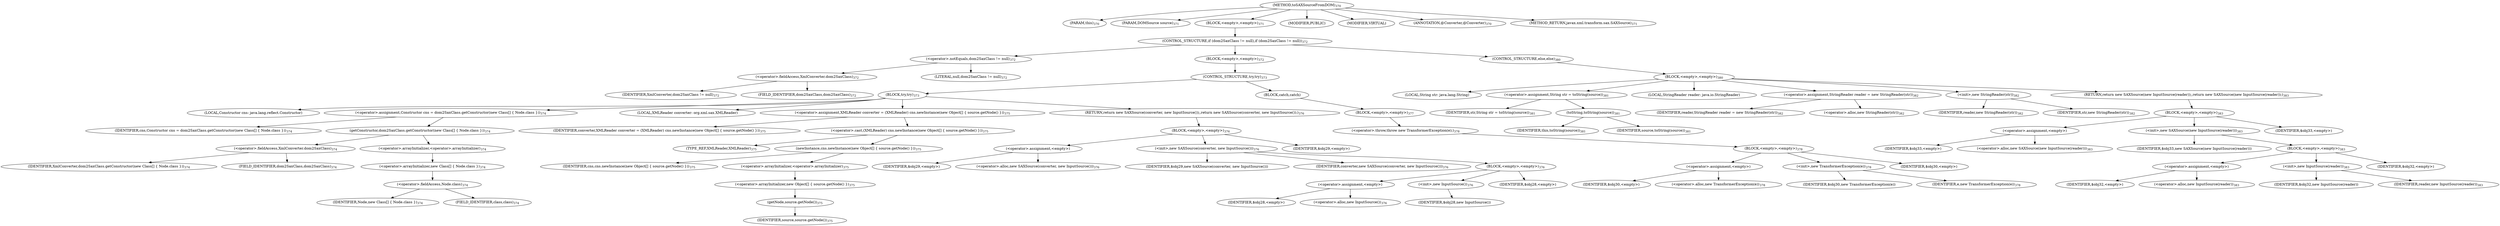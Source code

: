 digraph "toSAXSourceFromDOM" {  
"947" [label = <(METHOD,toSAXSourceFromDOM)<SUB>370</SUB>> ]
"53" [label = <(PARAM,this)<SUB>370</SUB>> ]
"948" [label = <(PARAM,DOMSource source)<SUB>371</SUB>> ]
"949" [label = <(BLOCK,&lt;empty&gt;,&lt;empty&gt;)<SUB>371</SUB>> ]
"950" [label = <(CONTROL_STRUCTURE,if (dom2SaxClass != null),if (dom2SaxClass != null))<SUB>372</SUB>> ]
"951" [label = <(&lt;operator&gt;.notEquals,dom2SaxClass != null)<SUB>372</SUB>> ]
"952" [label = <(&lt;operator&gt;.fieldAccess,XmlConverter.dom2SaxClass)<SUB>372</SUB>> ]
"953" [label = <(IDENTIFIER,XmlConverter,dom2SaxClass != null)<SUB>372</SUB>> ]
"954" [label = <(FIELD_IDENTIFIER,dom2SaxClass,dom2SaxClass)<SUB>372</SUB>> ]
"955" [label = <(LITERAL,null,dom2SaxClass != null)<SUB>372</SUB>> ]
"956" [label = <(BLOCK,&lt;empty&gt;,&lt;empty&gt;)<SUB>372</SUB>> ]
"957" [label = <(CONTROL_STRUCTURE,try,try)<SUB>373</SUB>> ]
"958" [label = <(BLOCK,try,try)<SUB>373</SUB>> ]
"959" [label = <(LOCAL,Constructor cns: java.lang.reflect.Constructor)> ]
"960" [label = <(&lt;operator&gt;.assignment,Constructor cns = dom2SaxClass.getConstructor(new Class[] { Node.class }))<SUB>374</SUB>> ]
"961" [label = <(IDENTIFIER,cns,Constructor cns = dom2SaxClass.getConstructor(new Class[] { Node.class }))<SUB>374</SUB>> ]
"962" [label = <(getConstructor,dom2SaxClass.getConstructor(new Class[] { Node.class }))<SUB>374</SUB>> ]
"963" [label = <(&lt;operator&gt;.fieldAccess,XmlConverter.dom2SaxClass)<SUB>374</SUB>> ]
"964" [label = <(IDENTIFIER,XmlConverter,dom2SaxClass.getConstructor(new Class[] { Node.class }))<SUB>374</SUB>> ]
"965" [label = <(FIELD_IDENTIFIER,dom2SaxClass,dom2SaxClass)<SUB>374</SUB>> ]
"966" [label = <(&lt;operator&gt;.arrayInitializer,&lt;operator&gt;.arrayInitializer)<SUB>374</SUB>> ]
"967" [label = <(&lt;operator&gt;.arrayInitializer,new Class[] { Node.class })<SUB>374</SUB>> ]
"968" [label = <(&lt;operator&gt;.fieldAccess,Node.class)<SUB>374</SUB>> ]
"969" [label = <(IDENTIFIER,Node,new Class[] { Node.class })<SUB>374</SUB>> ]
"970" [label = <(FIELD_IDENTIFIER,class,class)<SUB>374</SUB>> ]
"971" [label = <(LOCAL,XMLReader converter: org.xml.sax.XMLReader)> ]
"972" [label = <(&lt;operator&gt;.assignment,XMLReader converter = (XMLReader) cns.newInstance(new Object[] { source.getNode() }))<SUB>375</SUB>> ]
"973" [label = <(IDENTIFIER,converter,XMLReader converter = (XMLReader) cns.newInstance(new Object[] { source.getNode() }))<SUB>375</SUB>> ]
"974" [label = <(&lt;operator&gt;.cast,(XMLReader) cns.newInstance(new Object[] { source.getNode() }))<SUB>375</SUB>> ]
"975" [label = <(TYPE_REF,XMLReader,XMLReader)<SUB>375</SUB>> ]
"976" [label = <(newInstance,cns.newInstance(new Object[] { source.getNode() }))<SUB>375</SUB>> ]
"977" [label = <(IDENTIFIER,cns,cns.newInstance(new Object[] { source.getNode() }))<SUB>375</SUB>> ]
"978" [label = <(&lt;operator&gt;.arrayInitializer,&lt;operator&gt;.arrayInitializer)<SUB>375</SUB>> ]
"979" [label = <(&lt;operator&gt;.arrayInitializer,new Object[] { source.getNode() })<SUB>375</SUB>> ]
"980" [label = <(getNode,source.getNode())<SUB>375</SUB>> ]
"981" [label = <(IDENTIFIER,source,source.getNode())<SUB>375</SUB>> ]
"982" [label = <(RETURN,return new SAXSource(converter, new InputSource());,return new SAXSource(converter, new InputSource());)<SUB>376</SUB>> ]
"983" [label = <(BLOCK,&lt;empty&gt;,&lt;empty&gt;)<SUB>376</SUB>> ]
"984" [label = <(&lt;operator&gt;.assignment,&lt;empty&gt;)> ]
"985" [label = <(IDENTIFIER,$obj29,&lt;empty&gt;)> ]
"986" [label = <(&lt;operator&gt;.alloc,new SAXSource(converter, new InputSource()))<SUB>376</SUB>> ]
"987" [label = <(&lt;init&gt;,new SAXSource(converter, new InputSource()))<SUB>376</SUB>> ]
"988" [label = <(IDENTIFIER,$obj29,new SAXSource(converter, new InputSource()))> ]
"989" [label = <(IDENTIFIER,converter,new SAXSource(converter, new InputSource()))<SUB>376</SUB>> ]
"990" [label = <(BLOCK,&lt;empty&gt;,&lt;empty&gt;)<SUB>376</SUB>> ]
"991" [label = <(&lt;operator&gt;.assignment,&lt;empty&gt;)> ]
"992" [label = <(IDENTIFIER,$obj28,&lt;empty&gt;)> ]
"993" [label = <(&lt;operator&gt;.alloc,new InputSource())<SUB>376</SUB>> ]
"994" [label = <(&lt;init&gt;,new InputSource())<SUB>376</SUB>> ]
"995" [label = <(IDENTIFIER,$obj28,new InputSource())> ]
"996" [label = <(IDENTIFIER,$obj28,&lt;empty&gt;)> ]
"997" [label = <(IDENTIFIER,$obj29,&lt;empty&gt;)> ]
"998" [label = <(BLOCK,catch,catch)> ]
"999" [label = <(BLOCK,&lt;empty&gt;,&lt;empty&gt;)<SUB>377</SUB>> ]
"1000" [label = <(&lt;operator&gt;.throw,throw new TransformerException(e);)<SUB>378</SUB>> ]
"1001" [label = <(BLOCK,&lt;empty&gt;,&lt;empty&gt;)<SUB>378</SUB>> ]
"1002" [label = <(&lt;operator&gt;.assignment,&lt;empty&gt;)> ]
"1003" [label = <(IDENTIFIER,$obj30,&lt;empty&gt;)> ]
"1004" [label = <(&lt;operator&gt;.alloc,new TransformerException(e))<SUB>378</SUB>> ]
"1005" [label = <(&lt;init&gt;,new TransformerException(e))<SUB>378</SUB>> ]
"1006" [label = <(IDENTIFIER,$obj30,new TransformerException(e))> ]
"1007" [label = <(IDENTIFIER,e,new TransformerException(e))<SUB>378</SUB>> ]
"1008" [label = <(IDENTIFIER,$obj30,&lt;empty&gt;)> ]
"1009" [label = <(CONTROL_STRUCTURE,else,else)<SUB>380</SUB>> ]
"1010" [label = <(BLOCK,&lt;empty&gt;,&lt;empty&gt;)<SUB>380</SUB>> ]
"1011" [label = <(LOCAL,String str: java.lang.String)> ]
"1012" [label = <(&lt;operator&gt;.assignment,String str = toString(source))<SUB>381</SUB>> ]
"1013" [label = <(IDENTIFIER,str,String str = toString(source))<SUB>381</SUB>> ]
"1014" [label = <(toString,toString(source))<SUB>381</SUB>> ]
"52" [label = <(IDENTIFIER,this,toString(source))<SUB>381</SUB>> ]
"1015" [label = <(IDENTIFIER,source,toString(source))<SUB>381</SUB>> ]
"55" [label = <(LOCAL,StringReader reader: java.io.StringReader)> ]
"1016" [label = <(&lt;operator&gt;.assignment,StringReader reader = new StringReader(str))<SUB>382</SUB>> ]
"1017" [label = <(IDENTIFIER,reader,StringReader reader = new StringReader(str))<SUB>382</SUB>> ]
"1018" [label = <(&lt;operator&gt;.alloc,new StringReader(str))<SUB>382</SUB>> ]
"1019" [label = <(&lt;init&gt;,new StringReader(str))<SUB>382</SUB>> ]
"54" [label = <(IDENTIFIER,reader,new StringReader(str))<SUB>382</SUB>> ]
"1020" [label = <(IDENTIFIER,str,new StringReader(str))<SUB>382</SUB>> ]
"1021" [label = <(RETURN,return new SAXSource(new InputSource(reader));,return new SAXSource(new InputSource(reader));)<SUB>383</SUB>> ]
"1022" [label = <(BLOCK,&lt;empty&gt;,&lt;empty&gt;)<SUB>383</SUB>> ]
"1023" [label = <(&lt;operator&gt;.assignment,&lt;empty&gt;)> ]
"1024" [label = <(IDENTIFIER,$obj33,&lt;empty&gt;)> ]
"1025" [label = <(&lt;operator&gt;.alloc,new SAXSource(new InputSource(reader)))<SUB>383</SUB>> ]
"1026" [label = <(&lt;init&gt;,new SAXSource(new InputSource(reader)))<SUB>383</SUB>> ]
"1027" [label = <(IDENTIFIER,$obj33,new SAXSource(new InputSource(reader)))> ]
"1028" [label = <(BLOCK,&lt;empty&gt;,&lt;empty&gt;)<SUB>383</SUB>> ]
"1029" [label = <(&lt;operator&gt;.assignment,&lt;empty&gt;)> ]
"1030" [label = <(IDENTIFIER,$obj32,&lt;empty&gt;)> ]
"1031" [label = <(&lt;operator&gt;.alloc,new InputSource(reader))<SUB>383</SUB>> ]
"1032" [label = <(&lt;init&gt;,new InputSource(reader))<SUB>383</SUB>> ]
"1033" [label = <(IDENTIFIER,$obj32,new InputSource(reader))> ]
"1034" [label = <(IDENTIFIER,reader,new InputSource(reader))<SUB>383</SUB>> ]
"1035" [label = <(IDENTIFIER,$obj32,&lt;empty&gt;)> ]
"1036" [label = <(IDENTIFIER,$obj33,&lt;empty&gt;)> ]
"1037" [label = <(MODIFIER,PUBLIC)> ]
"1038" [label = <(MODIFIER,VIRTUAL)> ]
"1039" [label = <(ANNOTATION,@Converter,@Converter)<SUB>370</SUB>> ]
"1040" [label = <(METHOD_RETURN,javax.xml.transform.sax.SAXSource)<SUB>371</SUB>> ]
  "947" -> "53" 
  "947" -> "948" 
  "947" -> "949" 
  "947" -> "1037" 
  "947" -> "1038" 
  "947" -> "1039" 
  "947" -> "1040" 
  "949" -> "950" 
  "950" -> "951" 
  "950" -> "956" 
  "950" -> "1009" 
  "951" -> "952" 
  "951" -> "955" 
  "952" -> "953" 
  "952" -> "954" 
  "956" -> "957" 
  "957" -> "958" 
  "957" -> "998" 
  "958" -> "959" 
  "958" -> "960" 
  "958" -> "971" 
  "958" -> "972" 
  "958" -> "982" 
  "960" -> "961" 
  "960" -> "962" 
  "962" -> "963" 
  "962" -> "966" 
  "963" -> "964" 
  "963" -> "965" 
  "966" -> "967" 
  "967" -> "968" 
  "968" -> "969" 
  "968" -> "970" 
  "972" -> "973" 
  "972" -> "974" 
  "974" -> "975" 
  "974" -> "976" 
  "976" -> "977" 
  "976" -> "978" 
  "978" -> "979" 
  "979" -> "980" 
  "980" -> "981" 
  "982" -> "983" 
  "983" -> "984" 
  "983" -> "987" 
  "983" -> "997" 
  "984" -> "985" 
  "984" -> "986" 
  "987" -> "988" 
  "987" -> "989" 
  "987" -> "990" 
  "990" -> "991" 
  "990" -> "994" 
  "990" -> "996" 
  "991" -> "992" 
  "991" -> "993" 
  "994" -> "995" 
  "998" -> "999" 
  "999" -> "1000" 
  "1000" -> "1001" 
  "1001" -> "1002" 
  "1001" -> "1005" 
  "1001" -> "1008" 
  "1002" -> "1003" 
  "1002" -> "1004" 
  "1005" -> "1006" 
  "1005" -> "1007" 
  "1009" -> "1010" 
  "1010" -> "1011" 
  "1010" -> "1012" 
  "1010" -> "55" 
  "1010" -> "1016" 
  "1010" -> "1019" 
  "1010" -> "1021" 
  "1012" -> "1013" 
  "1012" -> "1014" 
  "1014" -> "52" 
  "1014" -> "1015" 
  "1016" -> "1017" 
  "1016" -> "1018" 
  "1019" -> "54" 
  "1019" -> "1020" 
  "1021" -> "1022" 
  "1022" -> "1023" 
  "1022" -> "1026" 
  "1022" -> "1036" 
  "1023" -> "1024" 
  "1023" -> "1025" 
  "1026" -> "1027" 
  "1026" -> "1028" 
  "1028" -> "1029" 
  "1028" -> "1032" 
  "1028" -> "1035" 
  "1029" -> "1030" 
  "1029" -> "1031" 
  "1032" -> "1033" 
  "1032" -> "1034" 
}
